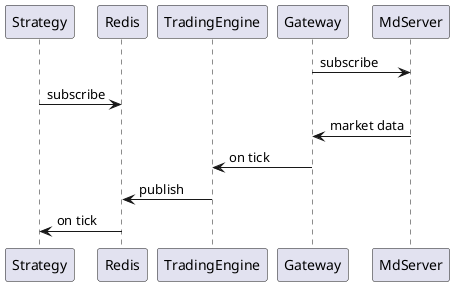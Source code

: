 @startuml MarketDataFlow

participant Strategy
participant Redis
participant TradingEngine
participant Gateway
participant MdServer

Gateway -> MdServer: subscribe
Strategy -> Redis: subscribe
Gateway <- MdServer: market data
TradingEngine <- Gateway: on tick
Redis <- TradingEngine: publish
Strategy <- Redis: on tick

@enduml
